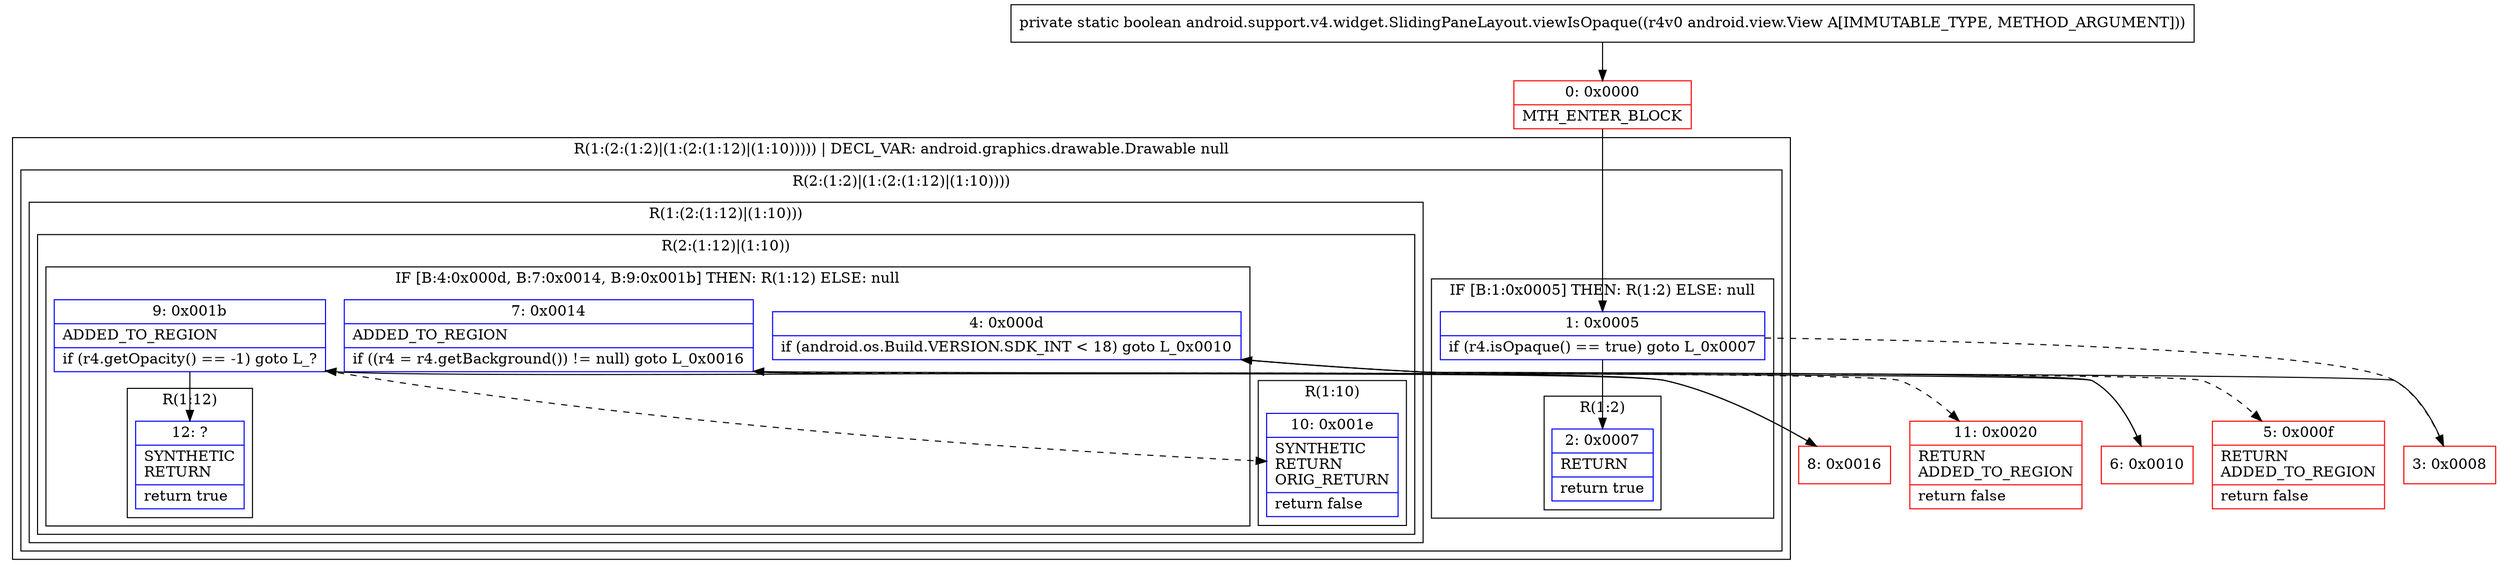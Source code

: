 digraph "CFG forandroid.support.v4.widget.SlidingPaneLayout.viewIsOpaque(Landroid\/view\/View;)Z" {
subgraph cluster_Region_1161444159 {
label = "R(1:(2:(1:2)|(1:(2:(1:12)|(1:10))))) | DECL_VAR: android.graphics.drawable.Drawable null\l";
node [shape=record,color=blue];
subgraph cluster_Region_907106968 {
label = "R(2:(1:2)|(1:(2:(1:12)|(1:10))))";
node [shape=record,color=blue];
subgraph cluster_IfRegion_930077402 {
label = "IF [B:1:0x0005] THEN: R(1:2) ELSE: null";
node [shape=record,color=blue];
Node_1 [shape=record,label="{1\:\ 0x0005|if (r4.isOpaque() == true) goto L_0x0007\l}"];
subgraph cluster_Region_187057494 {
label = "R(1:2)";
node [shape=record,color=blue];
Node_2 [shape=record,label="{2\:\ 0x0007|RETURN\l|return true\l}"];
}
}
subgraph cluster_Region_525427918 {
label = "R(1:(2:(1:12)|(1:10)))";
node [shape=record,color=blue];
subgraph cluster_Region_589834278 {
label = "R(2:(1:12)|(1:10))";
node [shape=record,color=blue];
subgraph cluster_IfRegion_1784192915 {
label = "IF [B:4:0x000d, B:7:0x0014, B:9:0x001b] THEN: R(1:12) ELSE: null";
node [shape=record,color=blue];
Node_4 [shape=record,label="{4\:\ 0x000d|if (android.os.Build.VERSION.SDK_INT \< 18) goto L_0x0010\l}"];
Node_7 [shape=record,label="{7\:\ 0x0014|ADDED_TO_REGION\l|if ((r4 = r4.getBackground()) != null) goto L_0x0016\l}"];
Node_9 [shape=record,label="{9\:\ 0x001b|ADDED_TO_REGION\l|if (r4.getOpacity() == \-1) goto L_?\l}"];
subgraph cluster_Region_1399683963 {
label = "R(1:12)";
node [shape=record,color=blue];
Node_12 [shape=record,label="{12\:\ ?|SYNTHETIC\lRETURN\l|return true\l}"];
}
}
subgraph cluster_Region_1192100556 {
label = "R(1:10)";
node [shape=record,color=blue];
Node_10 [shape=record,label="{10\:\ 0x001e|SYNTHETIC\lRETURN\lORIG_RETURN\l|return false\l}"];
}
}
}
}
}
Node_0 [shape=record,color=red,label="{0\:\ 0x0000|MTH_ENTER_BLOCK\l}"];
Node_3 [shape=record,color=red,label="{3\:\ 0x0008}"];
Node_5 [shape=record,color=red,label="{5\:\ 0x000f|RETURN\lADDED_TO_REGION\l|return false\l}"];
Node_6 [shape=record,color=red,label="{6\:\ 0x0010}"];
Node_8 [shape=record,color=red,label="{8\:\ 0x0016}"];
Node_11 [shape=record,color=red,label="{11\:\ 0x0020|RETURN\lADDED_TO_REGION\l|return false\l}"];
MethodNode[shape=record,label="{private static boolean android.support.v4.widget.SlidingPaneLayout.viewIsOpaque((r4v0 android.view.View A[IMMUTABLE_TYPE, METHOD_ARGUMENT])) }"];
MethodNode -> Node_0;
Node_1 -> Node_2;
Node_1 -> Node_3[style=dashed];
Node_4 -> Node_5[style=dashed];
Node_4 -> Node_6;
Node_7 -> Node_8;
Node_7 -> Node_11[style=dashed];
Node_9 -> Node_10[style=dashed];
Node_9 -> Node_12;
Node_0 -> Node_1;
Node_3 -> Node_4;
Node_6 -> Node_7;
Node_8 -> Node_9;
}

